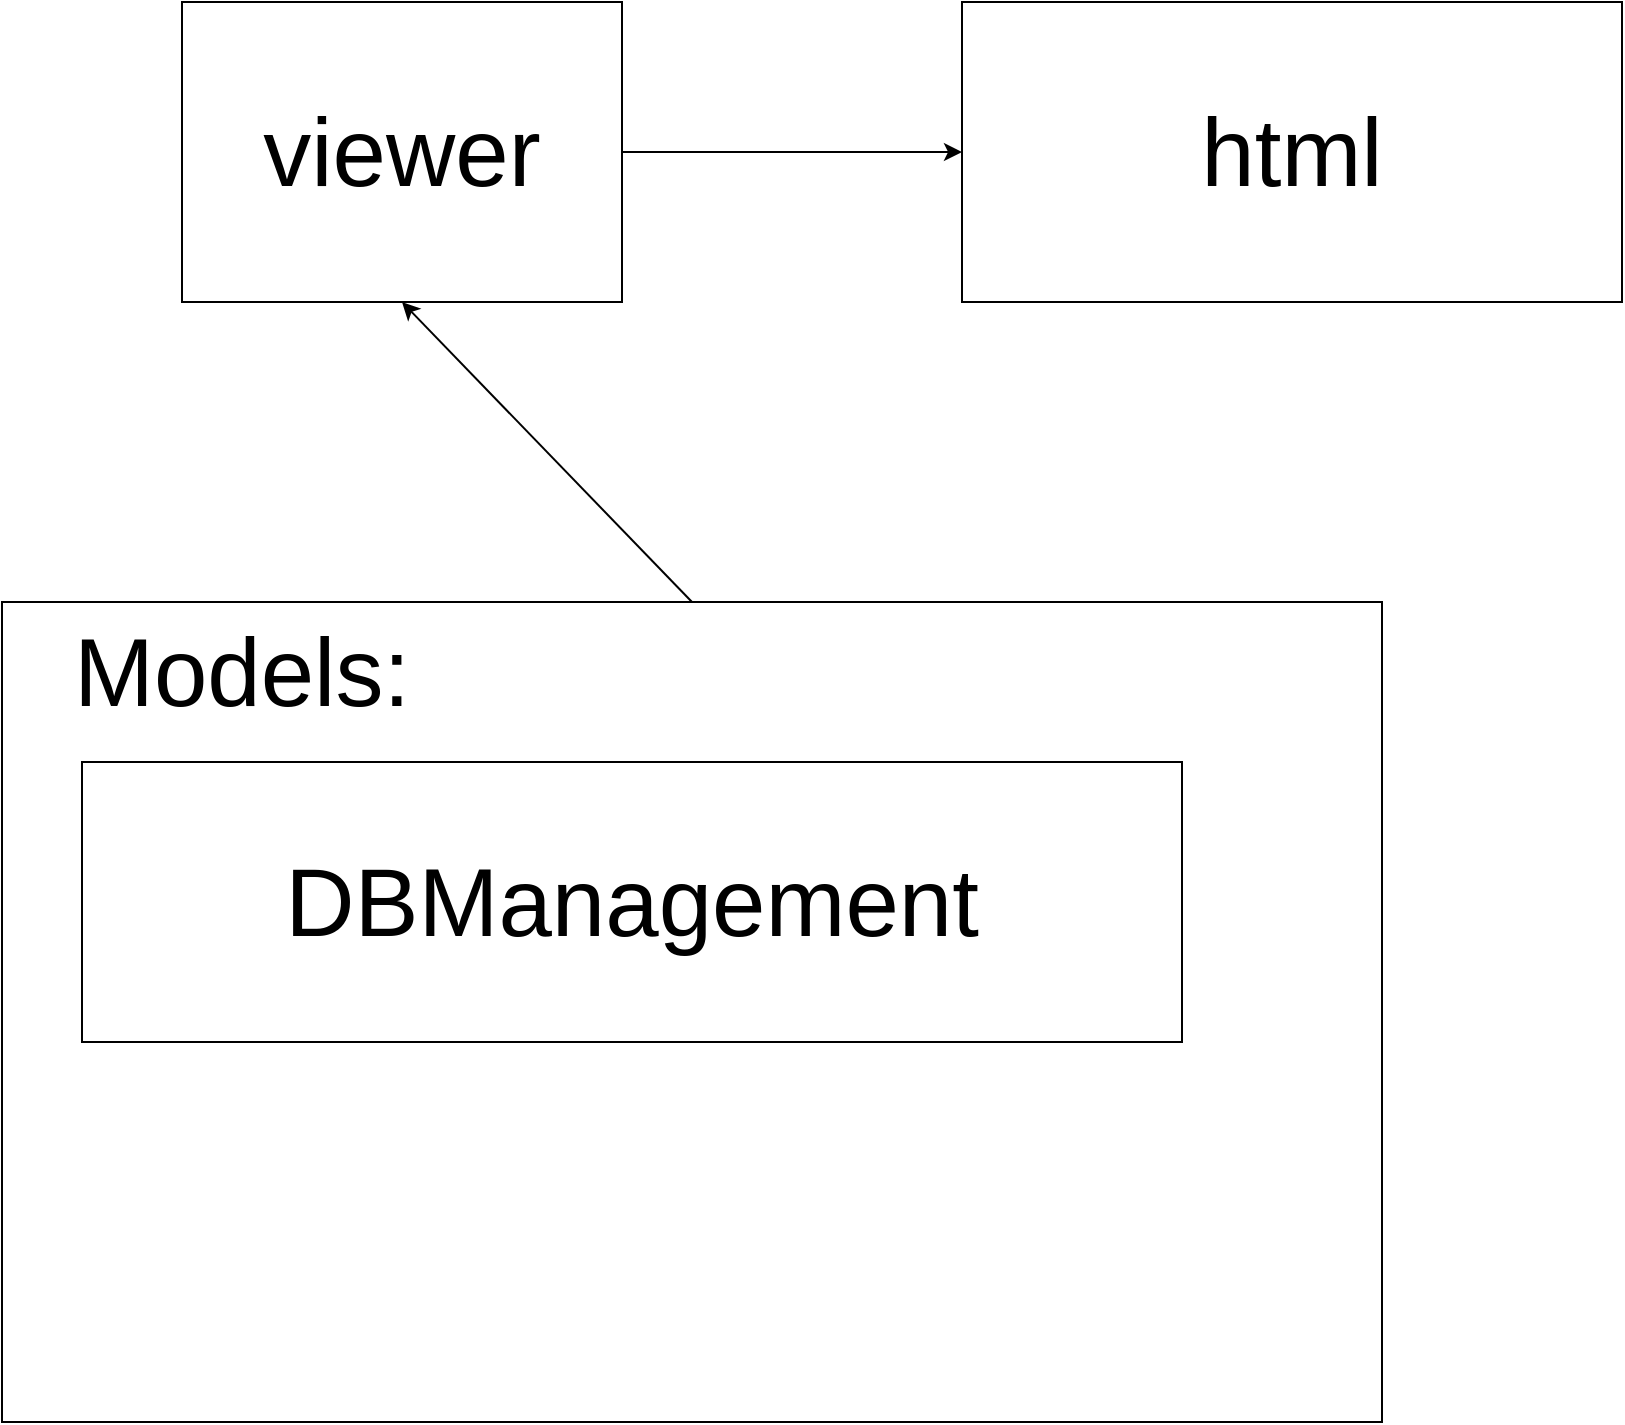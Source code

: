 <mxfile version="19.0.0" type="github">
  <diagram id="3_pb40XG1DlqBYCzrZSz" name="Page-1">
    <mxGraphModel dx="2545" dy="845" grid="1" gridSize="10" guides="1" tooltips="1" connect="1" arrows="1" fold="1" page="1" pageScale="1" pageWidth="827" pageHeight="1169" math="0" shadow="0">
      <root>
        <mxCell id="0" />
        <mxCell id="1" parent="0" />
        <mxCell id="qr3BdLtm2voskBhRaQ91-1" value="&lt;font style=&quot;font-size: 48px;&quot;&gt;viewer&lt;/font&gt;" style="rounded=0;whiteSpace=wrap;html=1;" vertex="1" parent="1">
          <mxGeometry x="-230" y="30" width="220" height="150" as="geometry" />
        </mxCell>
        <mxCell id="qr3BdLtm2voskBhRaQ91-2" value="html" style="rounded=0;whiteSpace=wrap;html=1;fontSize=48;" vertex="1" parent="1">
          <mxGeometry x="160" y="30" width="330" height="150" as="geometry" />
        </mxCell>
        <mxCell id="qr3BdLtm2voskBhRaQ91-3" value="" style="endArrow=classic;html=1;rounded=0;fontSize=48;exitX=1;exitY=0.5;exitDx=0;exitDy=0;entryX=0;entryY=0.5;entryDx=0;entryDy=0;" edge="1" parent="1" source="qr3BdLtm2voskBhRaQ91-1" target="qr3BdLtm2voskBhRaQ91-2">
          <mxGeometry width="50" height="50" relative="1" as="geometry">
            <mxPoint x="390" y="440" as="sourcePoint" />
            <mxPoint x="440" y="390" as="targetPoint" />
          </mxGeometry>
        </mxCell>
        <mxCell id="qr3BdLtm2voskBhRaQ91-4" value="" style="rounded=0;whiteSpace=wrap;html=1;fontSize=48;" vertex="1" parent="1">
          <mxGeometry x="-320" y="330" width="690" height="410" as="geometry" />
        </mxCell>
        <mxCell id="qr3BdLtm2voskBhRaQ91-5" value="" style="endArrow=classic;html=1;rounded=0;fontSize=48;exitX=0.5;exitY=0;exitDx=0;exitDy=0;entryX=0.5;entryY=1;entryDx=0;entryDy=0;" edge="1" parent="1" source="qr3BdLtm2voskBhRaQ91-4" target="qr3BdLtm2voskBhRaQ91-1">
          <mxGeometry width="50" height="50" relative="1" as="geometry">
            <mxPoint x="150" y="380" as="sourcePoint" />
            <mxPoint x="200" y="330" as="targetPoint" />
          </mxGeometry>
        </mxCell>
        <mxCell id="qr3BdLtm2voskBhRaQ91-6" value="Models:" style="text;html=1;strokeColor=none;fillColor=none;align=center;verticalAlign=middle;whiteSpace=wrap;rounded=0;fontSize=48;" vertex="1" parent="1">
          <mxGeometry x="-230" y="350" width="60" height="30" as="geometry" />
        </mxCell>
        <mxCell id="qr3BdLtm2voskBhRaQ91-9" value="DBManagement" style="rounded=0;whiteSpace=wrap;html=1;fontSize=48;" vertex="1" parent="1">
          <mxGeometry x="-280" y="410" width="550" height="140" as="geometry" />
        </mxCell>
      </root>
    </mxGraphModel>
  </diagram>
</mxfile>
